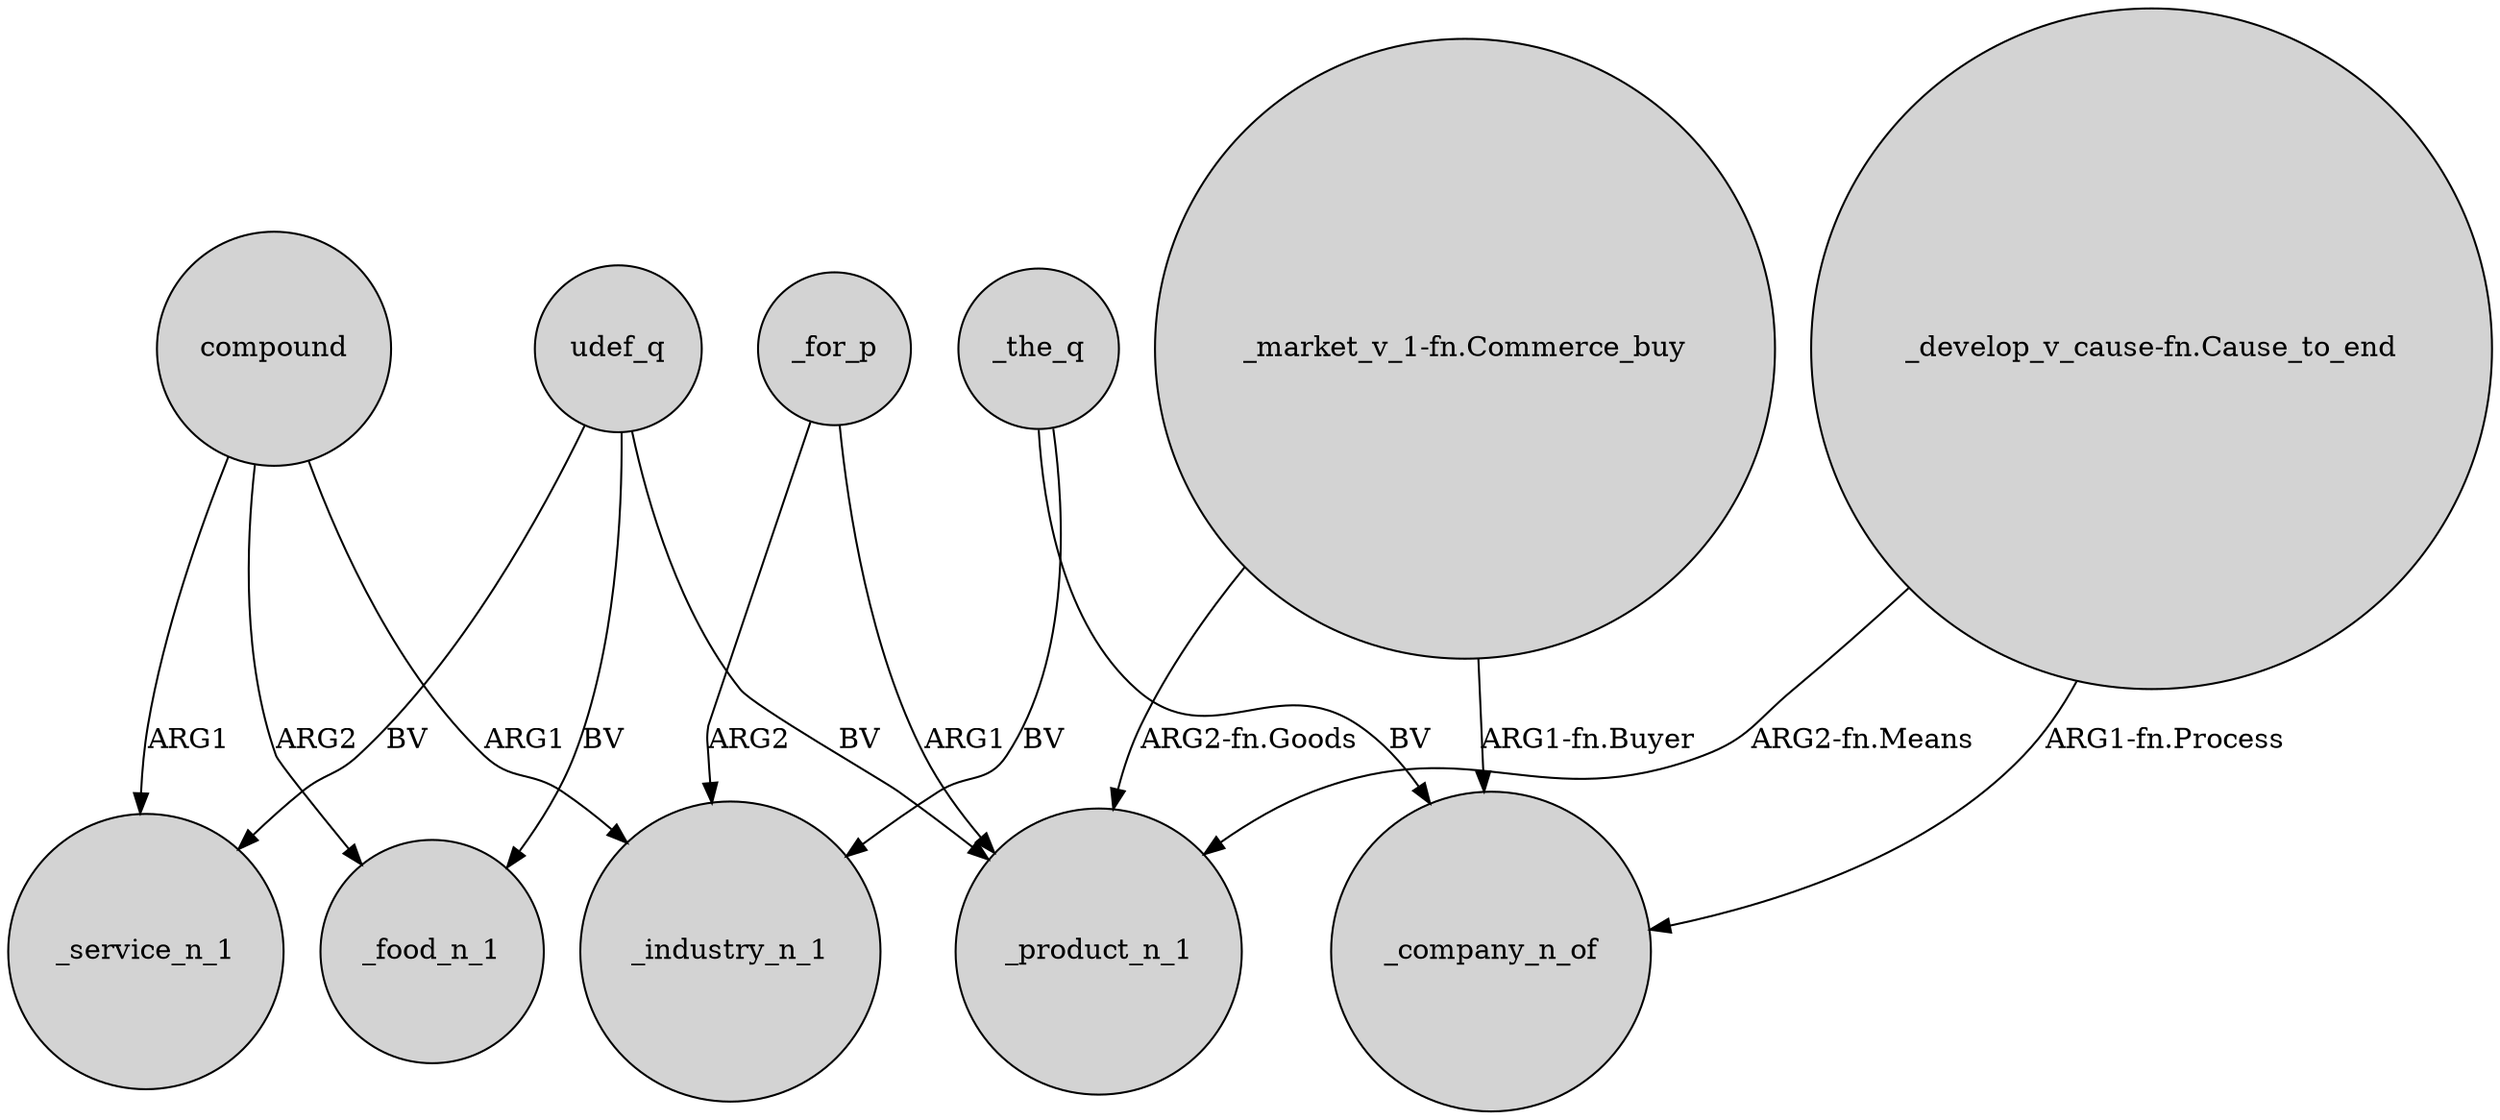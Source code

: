digraph {
	node [shape=circle style=filled]
	udef_q -> _service_n_1 [label=BV]
	udef_q -> _product_n_1 [label=BV]
	compound -> _food_n_1 [label=ARG2]
	"_market_v_1-fn.Commerce_buy" -> _product_n_1 [label="ARG2-fn.Goods"]
	udef_q -> _food_n_1 [label=BV]
	_for_p -> _product_n_1 [label=ARG1]
	compound -> _service_n_1 [label=ARG1]
	"_develop_v_cause-fn.Cause_to_end" -> _company_n_of [label="ARG1-fn.Process"]
	"_market_v_1-fn.Commerce_buy" -> _company_n_of [label="ARG1-fn.Buyer"]
	compound -> _industry_n_1 [label=ARG1]
	_the_q -> _industry_n_1 [label=BV]
	_the_q -> _company_n_of [label=BV]
	_for_p -> _industry_n_1 [label=ARG2]
	"_develop_v_cause-fn.Cause_to_end" -> _product_n_1 [label="ARG2-fn.Means"]
}
